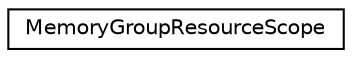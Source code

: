 digraph "Graphical Class Hierarchy"
{
 // LATEX_PDF_SIZE
  edge [fontname="Helvetica",fontsize="10",labelfontname="Helvetica",labelfontsize="10"];
  node [fontname="Helvetica",fontsize="10",shape=record];
  rankdir="LR";
  Node0 [label="MemoryGroupResourceScope",height=0.2,width=0.4,color="black", fillcolor="white", style="filled",URL="$classarm__compute_1_1_memory_group_resource_scope.xhtml",tooltip="Memory group resources scope handling class."];
}
